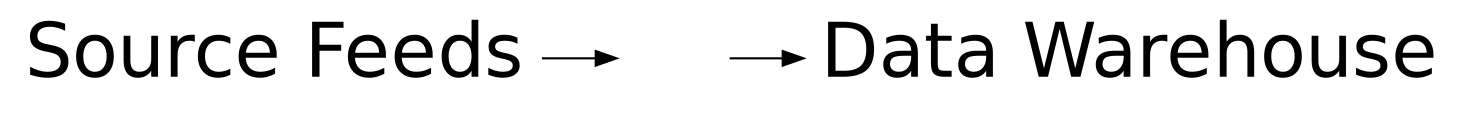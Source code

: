 digraph {
  newrank=true
  rankdir=LR

  node [shape=none fontsize=36 fontname=Helvetica]
  M [label="" penwidth=0 image="machine.png"]

  "Source Feeds" -> M -> "Data Warehouse"
}
